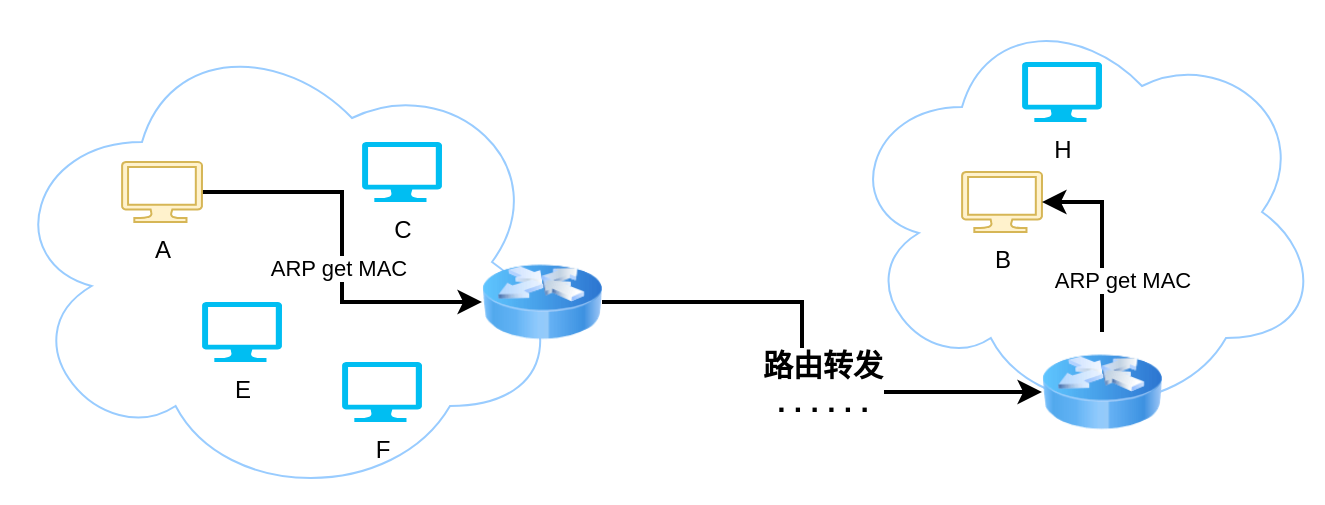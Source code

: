 <mxfile version="13.7.8" type="github">
  <diagram id="LekN2mBB-UYrPSv3pzjn" name="Page-1">
    <mxGraphModel dx="795" dy="735" grid="1" gridSize="10" guides="1" tooltips="1" connect="1" arrows="1" fold="1" page="1" pageScale="1" pageWidth="4681" pageHeight="3300" math="0" shadow="0">
      <root>
        <mxCell id="0" />
        <mxCell id="1" parent="0" />
        <mxCell id="_qnEhAE6SHawXj5JbkXX-18" value="" style="ellipse;shape=cloud;whiteSpace=wrap;html=1;strokeColor=#99CCFF;" vertex="1" parent="1">
          <mxGeometry x="150" y="200" width="280" height="240" as="geometry" />
        </mxCell>
        <mxCell id="_qnEhAE6SHawXj5JbkXX-17" style="edgeStyle=orthogonalEdgeStyle;rounded=0;orthogonalLoop=1;jettySize=auto;html=1;entryX=0;entryY=0.5;entryDx=0;entryDy=0;strokeWidth=2;" edge="1" parent="1" source="_qnEhAE6SHawXj5JbkXX-2" target="_qnEhAE6SHawXj5JbkXX-3">
          <mxGeometry relative="1" as="geometry" />
        </mxCell>
        <mxCell id="_qnEhAE6SHawXj5JbkXX-20" value="ARP get MAC" style="edgeLabel;html=1;align=center;verticalAlign=middle;resizable=0;points=[];" vertex="1" connectable="0" parent="_qnEhAE6SHawXj5JbkXX-17">
          <mxGeometry x="0.092" y="-2" relative="1" as="geometry">
            <mxPoint y="1" as="offset" />
          </mxGeometry>
        </mxCell>
        <mxCell id="_qnEhAE6SHawXj5JbkXX-2" value="A" style="verticalLabelPosition=bottom;html=1;verticalAlign=top;align=center;strokeColor=#d6b656;fillColor=#fff2cc;shape=mxgraph.azure.computer;pointerEvents=1;" vertex="1" parent="1">
          <mxGeometry x="210" y="270" width="40" height="30" as="geometry" />
        </mxCell>
        <mxCell id="_qnEhAE6SHawXj5JbkXX-13" value="&lt;font style=&quot;font-size: 15px&quot;&gt;&lt;b&gt;路由转发&lt;br&gt;. . . . . .&lt;/b&gt;&lt;/font&gt;" style="edgeStyle=orthogonalEdgeStyle;rounded=0;orthogonalLoop=1;jettySize=auto;html=1;strokeWidth=2;" edge="1" parent="1" source="_qnEhAE6SHawXj5JbkXX-3" target="_qnEhAE6SHawXj5JbkXX-9">
          <mxGeometry x="0.17" y="5" relative="1" as="geometry">
            <Array as="points">
              <mxPoint x="550" y="340" />
              <mxPoint x="550" y="385" />
            </Array>
            <mxPoint as="offset" />
          </mxGeometry>
        </mxCell>
        <mxCell id="_qnEhAE6SHawXj5JbkXX-3" value="" style="image;html=1;image=img/lib/clip_art/networking/Router_Icon_128x128.png;strokeColor=#99CCFF;" vertex="1" parent="1">
          <mxGeometry x="390" y="310" width="60" height="60" as="geometry" />
        </mxCell>
        <mxCell id="_qnEhAE6SHawXj5JbkXX-4" value="C" style="verticalLabelPosition=bottom;html=1;verticalAlign=top;align=center;strokeColor=none;fillColor=#00BEF2;shape=mxgraph.azure.computer;pointerEvents=1;" vertex="1" parent="1">
          <mxGeometry x="330" y="260" width="40" height="30" as="geometry" />
        </mxCell>
        <mxCell id="_qnEhAE6SHawXj5JbkXX-5" value="E" style="verticalLabelPosition=bottom;html=1;verticalAlign=top;align=center;strokeColor=none;fillColor=#00BEF2;shape=mxgraph.azure.computer;pointerEvents=1;" vertex="1" parent="1">
          <mxGeometry x="250" y="340" width="40" height="30" as="geometry" />
        </mxCell>
        <mxCell id="_qnEhAE6SHawXj5JbkXX-6" value="F" style="verticalLabelPosition=bottom;html=1;verticalAlign=top;align=center;strokeColor=none;fillColor=#00BEF2;shape=mxgraph.azure.computer;pointerEvents=1;" vertex="1" parent="1">
          <mxGeometry x="320" y="370" width="40" height="30" as="geometry" />
        </mxCell>
        <mxCell id="_qnEhAE6SHawXj5JbkXX-7" value="" style="ellipse;shape=cloud;whiteSpace=wrap;html=1;strokeColor=#99CCFF;" vertex="1" parent="1">
          <mxGeometry x="570" y="190" width="240" height="210" as="geometry" />
        </mxCell>
        <mxCell id="_qnEhAE6SHawXj5JbkXX-8" value="B" style="verticalLabelPosition=bottom;html=1;verticalAlign=top;align=center;strokeColor=#d6b656;fillColor=#fff2cc;shape=mxgraph.azure.computer;pointerEvents=1;" vertex="1" parent="1">
          <mxGeometry x="630" y="275" width="40" height="30" as="geometry" />
        </mxCell>
        <mxCell id="_qnEhAE6SHawXj5JbkXX-19" value="ARP get MAC" style="edgeStyle=orthogonalEdgeStyle;rounded=0;orthogonalLoop=1;jettySize=auto;html=1;entryX=1;entryY=0.5;entryDx=0;entryDy=0;entryPerimeter=0;strokeWidth=2;" edge="1" parent="1" source="_qnEhAE6SHawXj5JbkXX-9" target="_qnEhAE6SHawXj5JbkXX-8">
          <mxGeometry x="-0.444" y="-10" relative="1" as="geometry">
            <mxPoint as="offset" />
          </mxGeometry>
        </mxCell>
        <mxCell id="_qnEhAE6SHawXj5JbkXX-9" value="" style="image;html=1;image=img/lib/clip_art/networking/Router_Icon_128x128.png;strokeColor=#99CCFF;" vertex="1" parent="1">
          <mxGeometry x="670" y="355" width="60" height="60" as="geometry" />
        </mxCell>
        <mxCell id="_qnEhAE6SHawXj5JbkXX-10" value="H" style="verticalLabelPosition=bottom;html=1;verticalAlign=top;align=center;strokeColor=none;fillColor=#00BEF2;shape=mxgraph.azure.computer;pointerEvents=1;" vertex="1" parent="1">
          <mxGeometry x="660" y="220" width="40" height="30" as="geometry" />
        </mxCell>
      </root>
    </mxGraphModel>
  </diagram>
</mxfile>
